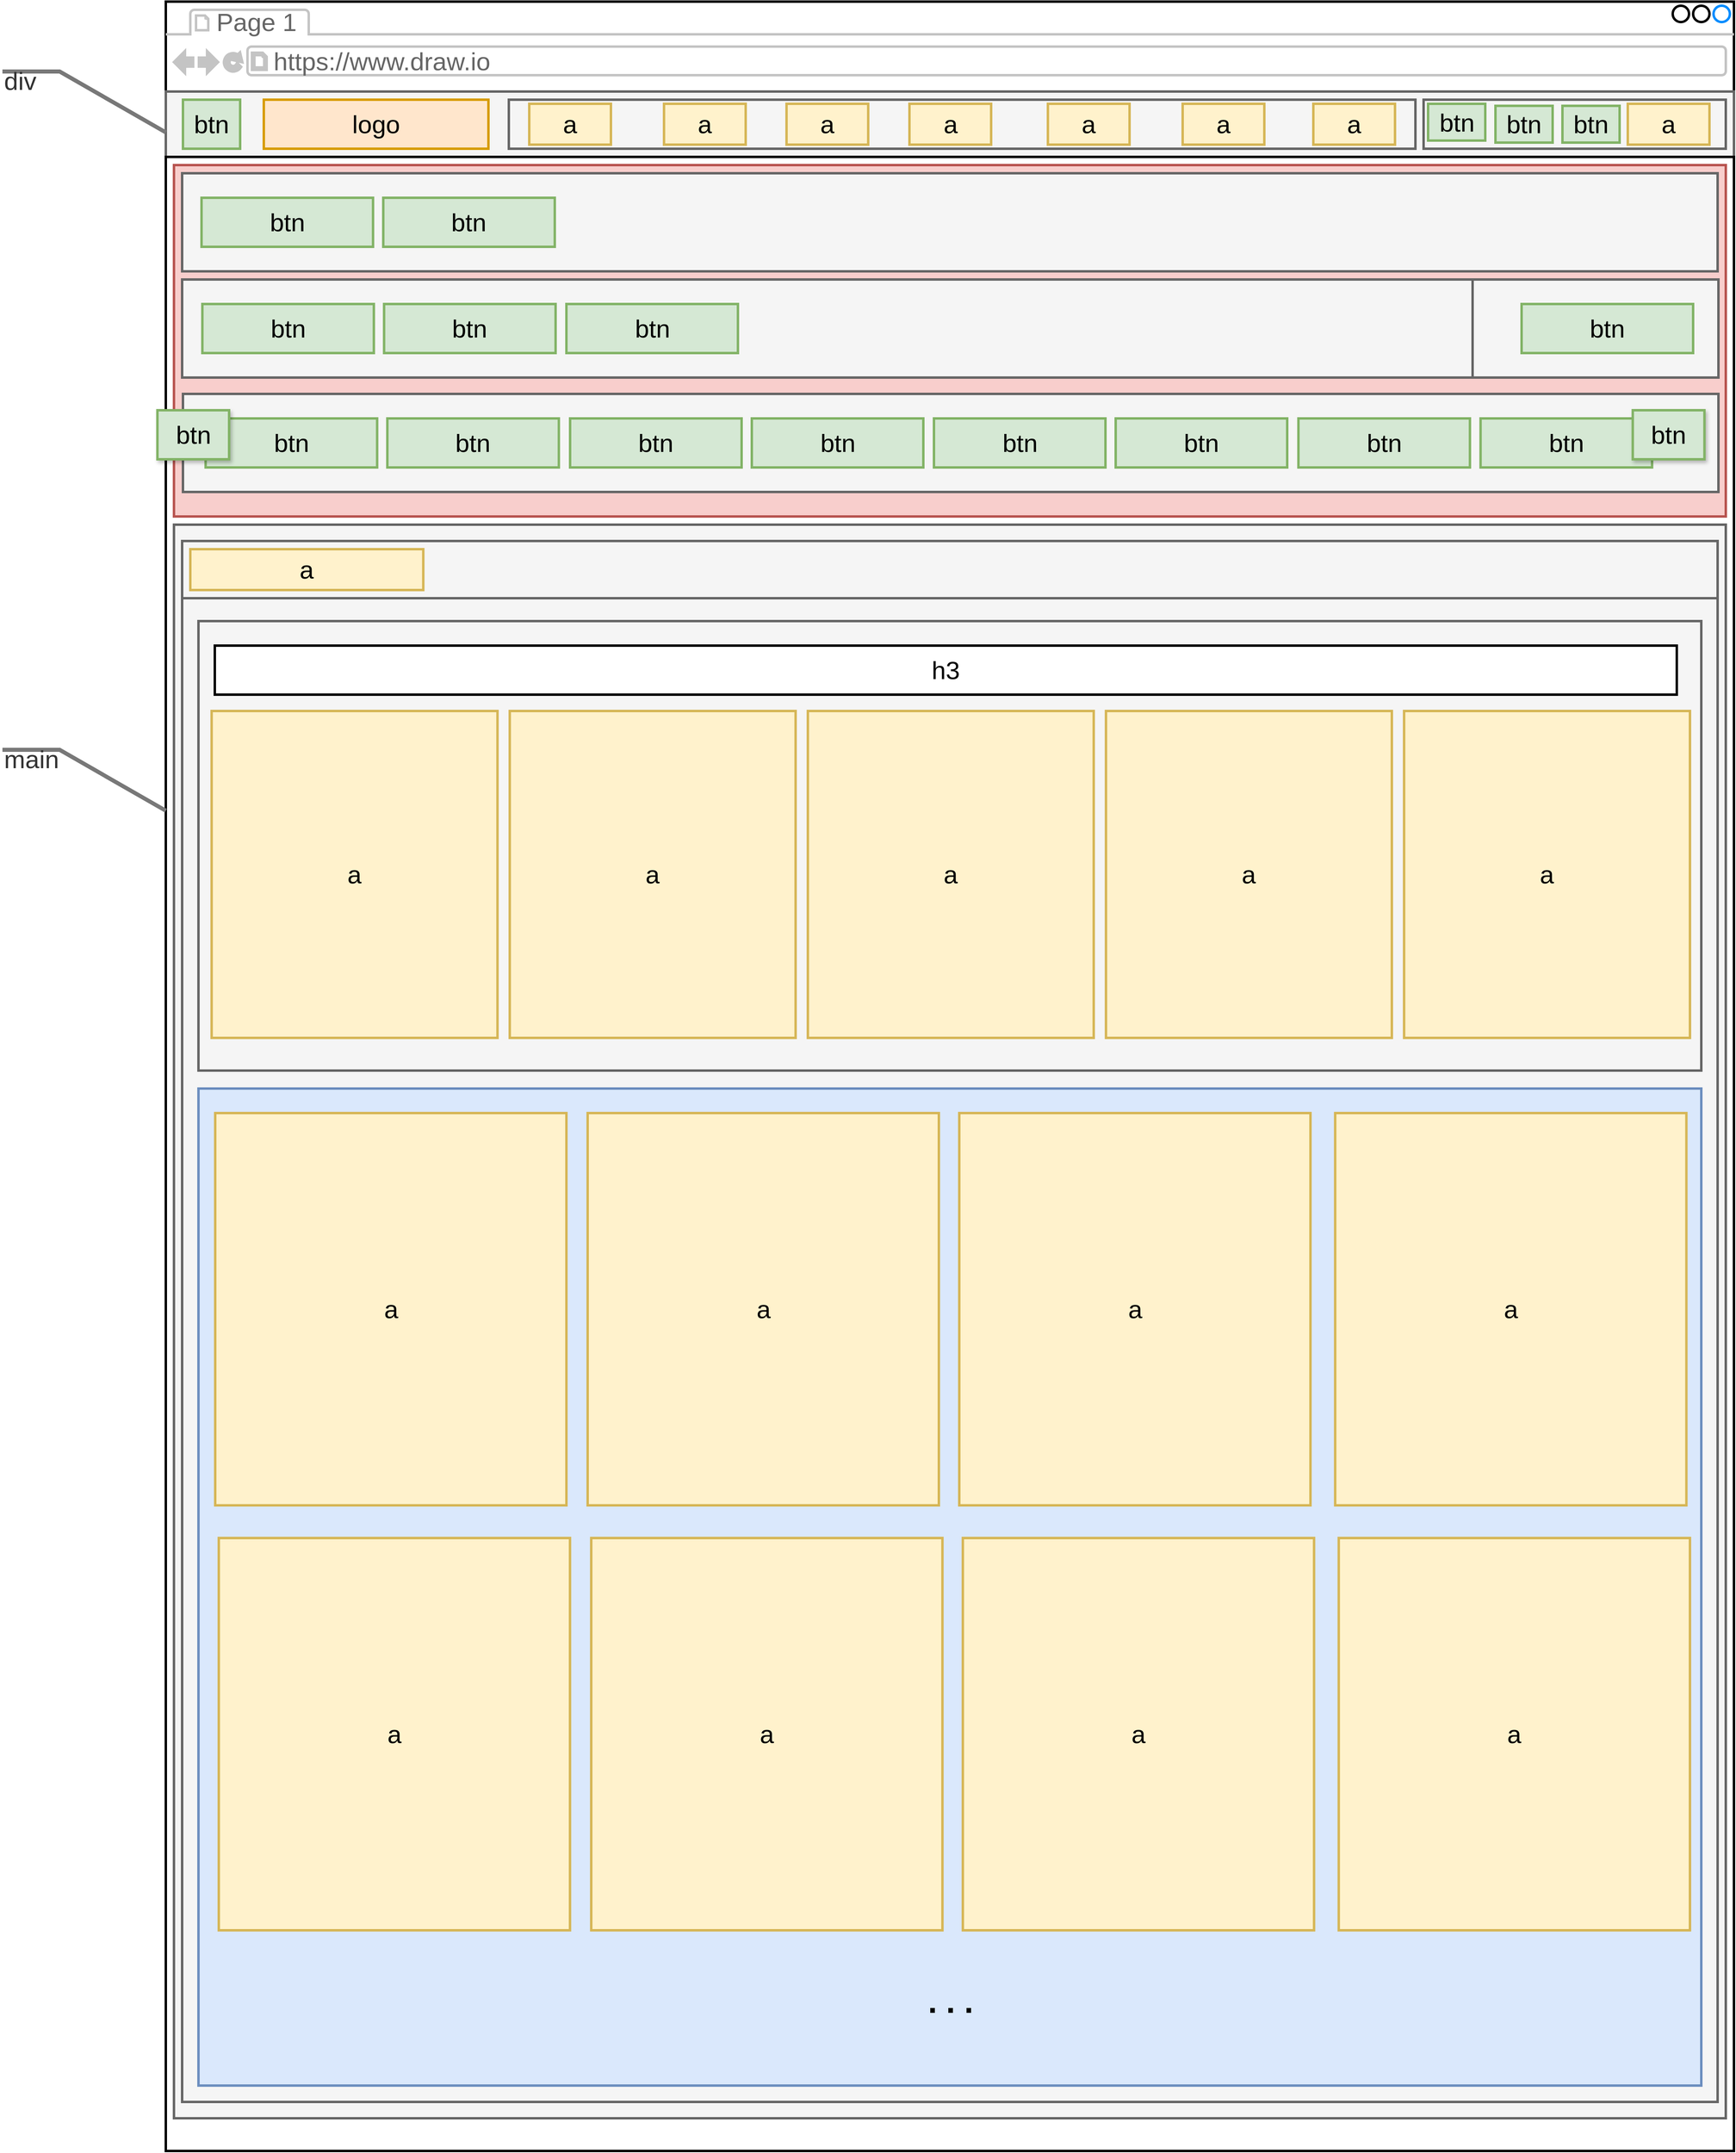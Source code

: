 <mxfile version="21.1.2" type="device">
  <diagram name="Page-1" id="03018318-947c-dd8e-b7a3-06fadd420f32">
    <mxGraphModel dx="5420" dy="3157" grid="1" gridSize="10" guides="1" tooltips="1" connect="1" arrows="1" fold="1" page="1" pageScale="1" pageWidth="1920" pageHeight="1200" background="none" math="0" shadow="0">
      <root>
        <mxCell id="0" />
        <mxCell id="1" parent="0" />
        <mxCell id="IyQjWxYwGwcPTdUjTPlc-4" value="" style="strokeWidth=3;shadow=0;dashed=0;align=center;html=1;shape=mxgraph.mockup.containers.browserWindow;rSize=0;strokeColor=default;strokeColor2=#008cff;strokeColor3=#c4c4c4;mainText=,;recursiveResize=0;fillColor=default;rounded=0;fontSize=31;" vertex="1" parent="1">
          <mxGeometry width="1920" height="110" as="geometry" />
        </mxCell>
        <mxCell id="IyQjWxYwGwcPTdUjTPlc-5" value="Page 1" style="strokeWidth=1;shadow=0;dashed=0;align=center;html=1;shape=mxgraph.mockup.containers.anchor;fontSize=31;fontColor=#666666;align=left;whiteSpace=wrap;" vertex="1" parent="IyQjWxYwGwcPTdUjTPlc-4">
          <mxGeometry x="60" y="12" width="110" height="26" as="geometry" />
        </mxCell>
        <mxCell id="IyQjWxYwGwcPTdUjTPlc-6" value="https://www.draw.io" style="strokeWidth=1;shadow=0;dashed=0;align=center;html=1;shape=mxgraph.mockup.containers.anchor;rSize=0;fontSize=31;fontColor=#666666;align=left;" vertex="1" parent="IyQjWxYwGwcPTdUjTPlc-4">
          <mxGeometry x="130" y="60" width="250" height="26" as="geometry" />
        </mxCell>
        <mxCell id="IyQjWxYwGwcPTdUjTPlc-7" value="" style="rounded=0;whiteSpace=wrap;html=1;fillColor=#f5f5f5;strokeWidth=3;align=left;strokeColor=#666666;fontColor=#333333;fontSize=31;" vertex="1" parent="1">
          <mxGeometry y="110" width="1920" height="80" as="geometry" />
        </mxCell>
        <mxCell id="IyQjWxYwGwcPTdUjTPlc-8" value="&lt;p style=&quot;line-height: 120%; font-size: 31px;&quot;&gt;&lt;br style=&quot;font-size: 31px;&quot;&gt;&lt;/p&gt;" style="rounded=0;whiteSpace=wrap;html=1;fillColor=none;strokeWidth=3;align=left;fontSize=31;" vertex="1" parent="1">
          <mxGeometry y="190" width="1920" height="2440" as="geometry" />
        </mxCell>
        <mxCell id="IyQjWxYwGwcPTdUjTPlc-17" value="" style="rounded=0;whiteSpace=wrap;html=1;strokeWidth=3;fontFamily=Helvetica;fontSize=31;glass=0;shadow=0;fillColor=#f8cecc;strokeColor=#b85450;" vertex="1" parent="1">
          <mxGeometry x="10" y="200" width="1900" height="430" as="geometry" />
        </mxCell>
        <mxCell id="IyQjWxYwGwcPTdUjTPlc-18" value="" style="rounded=0;whiteSpace=wrap;html=1;strokeWidth=3;fontFamily=Helvetica;fontSize=31;glass=0;shadow=0;fillColor=#f5f5f5;fontColor=#333333;strokeColor=#666666;" vertex="1" parent="1">
          <mxGeometry x="10" y="640" width="1900" height="1950" as="geometry" />
        </mxCell>
        <mxCell id="IyQjWxYwGwcPTdUjTPlc-29" value="h1" style="rounded=0;whiteSpace=wrap;html=1;strokeWidth=3;fontFamily=Helvetica;fontSize=31;glass=0;shadow=0;" vertex="1" parent="1">
          <mxGeometry x="509.13" y="1038" width="950" height="80" as="geometry" />
        </mxCell>
        <mxCell id="IyQjWxYwGwcPTdUjTPlc-88" value="" style="rounded=0;whiteSpace=wrap;html=1;strokeWidth=3;fontFamily=Helvetica;fontSize=31;glass=0;shadow=0;fillColor=#f5f5f5;fontColor=#333333;strokeColor=#666666;" vertex="1" parent="1">
          <mxGeometry x="420" y="120" width="1110" height="60" as="geometry" />
        </mxCell>
        <mxCell id="IyQjWxYwGwcPTdUjTPlc-102" value="&lt;font style=&quot;font-size: 31px;&quot;&gt;a&lt;/font&gt;" style="rounded=0;whiteSpace=wrap;html=1;strokeWidth=3;fontFamily=Helvetica;fontSize=31;glass=0;shadow=0;fillColor=#fff2cc;strokeColor=#d6b656;" vertex="1" parent="1">
          <mxGeometry x="445" y="125" width="100" height="50" as="geometry" />
        </mxCell>
        <mxCell id="IyQjWxYwGwcPTdUjTPlc-104" value="a" style="rounded=0;whiteSpace=wrap;html=1;strokeWidth=3;fontFamily=Helvetica;fontSize=31;glass=0;shadow=0;fillColor=#fff2cc;strokeColor=#d6b656;" vertex="1" parent="1">
          <mxGeometry x="610" y="125" width="100" height="50" as="geometry" />
        </mxCell>
        <mxCell id="IyQjWxYwGwcPTdUjTPlc-105" value="a" style="rounded=0;whiteSpace=wrap;html=1;strokeWidth=3;fontFamily=Helvetica;fontSize=31;glass=0;shadow=0;fillColor=#fff2cc;strokeColor=#d6b656;" vertex="1" parent="1">
          <mxGeometry x="760" y="125" width="100" height="50" as="geometry" />
        </mxCell>
        <mxCell id="IyQjWxYwGwcPTdUjTPlc-106" value="a" style="rounded=0;whiteSpace=wrap;html=1;strokeWidth=3;fontFamily=Helvetica;fontSize=31;glass=0;shadow=0;fillColor=#fff2cc;strokeColor=#d6b656;" vertex="1" parent="1">
          <mxGeometry x="910.5" y="125" width="100" height="50" as="geometry" />
        </mxCell>
        <mxCell id="IyQjWxYwGwcPTdUjTPlc-107" value="a" style="rounded=0;whiteSpace=wrap;html=1;strokeWidth=3;fontFamily=Helvetica;fontSize=31;glass=0;shadow=0;fillColor=#fff2cc;strokeColor=#d6b656;" vertex="1" parent="1">
          <mxGeometry x="1080" y="125" width="100" height="50" as="geometry" />
        </mxCell>
        <mxCell id="IyQjWxYwGwcPTdUjTPlc-108" value="a" style="rounded=0;whiteSpace=wrap;html=1;strokeWidth=3;fontFamily=Helvetica;fontSize=31;glass=0;shadow=0;fillColor=#fff2cc;strokeColor=#d6b656;" vertex="1" parent="1">
          <mxGeometry x="1405" y="125" width="100" height="50" as="geometry" />
        </mxCell>
        <mxCell id="IyQjWxYwGwcPTdUjTPlc-109" value="a" style="rounded=0;whiteSpace=wrap;html=1;strokeWidth=3;fontFamily=Helvetica;fontSize=31;glass=0;shadow=0;fillColor=#fff2cc;strokeColor=#d6b656;" vertex="1" parent="1">
          <mxGeometry x="1245" y="125" width="100" height="50" as="geometry" />
        </mxCell>
        <mxCell id="IyQjWxYwGwcPTdUjTPlc-111" value="" style="rounded=0;whiteSpace=wrap;html=1;strokeWidth=3;fontFamily=Helvetica;fontSize=31;glass=0;shadow=0;fillColor=#f5f5f5;fontColor=#333333;strokeColor=#666666;" vertex="1" parent="1">
          <mxGeometry x="1540" y="120" width="370" height="60" as="geometry" />
        </mxCell>
        <mxCell id="IyQjWxYwGwcPTdUjTPlc-139" value="&lt;p style=&quot;line-height: 0%; font-size: 31px;&quot;&gt;&lt;span style=&quot;font-size: 31px;&quot;&gt;div&lt;/span&gt;&lt;/p&gt;&lt;p style=&quot;line-height: 0%; font-size: 31px;&quot;&gt;&lt;span style=&quot;font-size: 31px;&quot;&gt;&lt;br style=&quot;font-size: 31px;&quot;&gt;&lt;/span&gt;&lt;/p&gt;&lt;p style=&quot;line-height: 0%; font-size: 31px;&quot;&gt;&lt;span style=&quot;font-size: 31px;&quot;&gt;&lt;br style=&quot;font-size: 31px;&quot;&gt;&lt;/span&gt;&lt;/p&gt;&lt;p style=&quot;line-height: 0%; font-size: 31px;&quot;&gt;&lt;span style=&quot;font-size: 31px;&quot;&gt;&lt;br style=&quot;font-size: 31px;&quot;&gt;&lt;/span&gt;&lt;/p&gt;&lt;p style=&quot;line-height: 0%; font-size: 31px;&quot;&gt;&lt;span style=&quot;font-size: 31px;&quot;&gt;&lt;br style=&quot;font-size: 31px;&quot;&gt;&lt;/span&gt;&lt;/p&gt;&lt;p style=&quot;line-height: 0%; font-size: 31px;&quot;&gt;&lt;span style=&quot;font-size: 31px;&quot;&gt;&lt;br style=&quot;font-size: 31px;&quot;&gt;&lt;/span&gt;&lt;/p&gt;" style="strokeWidth=5;shadow=0;dashed=0;align=center;html=1;shape=mxgraph.mockup.text.callout;linkText=;textSize=17;textColor=#666666;callDir=NW;callStyle=line;fontSize=31;fontColor=#333333;align=left;verticalAlign=top;strokeColor=#787878;rounded=0;fontFamily=Helvetica;fillColor=#f5f5f5;" vertex="1" parent="1">
          <mxGeometry x="-200" y="60" width="200" height="100" as="geometry" />
        </mxCell>
        <mxCell id="IyQjWxYwGwcPTdUjTPlc-149" value="logo" style="rounded=0;whiteSpace=wrap;html=1;strokeWidth=3;fontFamily=Helvetica;fontSize=31;glass=0;shadow=0;fillColor=#ffe6cc;strokeColor=#d79b00;" vertex="1" parent="1">
          <mxGeometry x="120" y="120" width="275" height="60" as="geometry" />
        </mxCell>
        <mxCell id="IyQjWxYwGwcPTdUjTPlc-195" value="btn" style="rounded=0;whiteSpace=wrap;html=1;strokeWidth=3;fontFamily=Helvetica;fontSize=31;glass=0;shadow=0;fillColor=#d5e8d4;strokeColor=#82b366;" vertex="1" parent="1">
          <mxGeometry x="1545.5" y="125" width="70" height="45" as="geometry" />
        </mxCell>
        <mxCell id="IyQjWxYwGwcPTdUjTPlc-196" value="btn" style="rounded=0;whiteSpace=wrap;html=1;strokeWidth=3;fontFamily=Helvetica;fontSize=31;glass=0;shadow=0;fillColor=#d5e8d4;strokeColor=#82b366;" vertex="1" parent="1">
          <mxGeometry x="1628" y="127.5" width="70" height="45" as="geometry" />
        </mxCell>
        <mxCell id="IyQjWxYwGwcPTdUjTPlc-197" value="btn" style="rounded=0;whiteSpace=wrap;html=1;strokeWidth=3;fontFamily=Helvetica;fontSize=31;glass=0;shadow=0;fillColor=#d5e8d4;strokeColor=#82b366;" vertex="1" parent="1">
          <mxGeometry x="1710" y="127.5" width="70" height="45" as="geometry" />
        </mxCell>
        <mxCell id="IyQjWxYwGwcPTdUjTPlc-198" value="a" style="rounded=0;whiteSpace=wrap;html=1;strokeWidth=3;fontFamily=Helvetica;fontSize=31;glass=0;shadow=0;fillColor=#fff2cc;strokeColor=#d6b656;" vertex="1" parent="1">
          <mxGeometry x="1790" y="125" width="100" height="50" as="geometry" />
        </mxCell>
        <mxCell id="IyQjWxYwGwcPTdUjTPlc-199" value="btn" style="rounded=0;whiteSpace=wrap;html=1;strokeWidth=3;fontFamily=Helvetica;fontSize=31;glass=0;shadow=0;fillColor=#d5e8d4;strokeColor=#82b366;" vertex="1" parent="1">
          <mxGeometry x="21" y="120" width="70" height="60" as="geometry" />
        </mxCell>
        <mxCell id="IyQjWxYwGwcPTdUjTPlc-214" value="" style="rounded=0;whiteSpace=wrap;html=1;strokeWidth=3;fontFamily=Helvetica;fontSize=31;glass=0;shadow=0;fillColor=#f5f5f5;strokeColor=#666666;fontColor=#333333;" vertex="1" parent="1">
          <mxGeometry x="20" y="660" width="1880" height="1910" as="geometry" />
        </mxCell>
        <mxCell id="IyQjWxYwGwcPTdUjTPlc-235" value="" style="rounded=0;whiteSpace=wrap;html=1;strokeWidth=3;fontFamily=Helvetica;fontSize=31;glass=0;shadow=0;fillColor=#f5f5f5;strokeColor=#666666;fontColor=#333333;" vertex="1" parent="1">
          <mxGeometry x="20" y="210" width="1880" height="120" as="geometry" />
        </mxCell>
        <mxCell id="IyQjWxYwGwcPTdUjTPlc-236" value="btn" style="rounded=0;whiteSpace=wrap;html=1;strokeWidth=3;fontFamily=Helvetica;fontSize=31;glass=0;shadow=0;fillColor=#d5e8d4;strokeColor=#82b366;" vertex="1" parent="1">
          <mxGeometry x="43.75" y="240" width="210" height="60" as="geometry" />
        </mxCell>
        <mxCell id="IyQjWxYwGwcPTdUjTPlc-237" value="btn" style="rounded=0;whiteSpace=wrap;html=1;strokeWidth=3;fontFamily=Helvetica;fontSize=31;glass=0;shadow=0;fillColor=#d5e8d4;strokeColor=#82b366;" vertex="1" parent="1">
          <mxGeometry x="266.25" y="240" width="210" height="60" as="geometry" />
        </mxCell>
        <mxCell id="IyQjWxYwGwcPTdUjTPlc-240" value="" style="rounded=0;whiteSpace=wrap;html=1;strokeWidth=3;fontFamily=Helvetica;fontSize=31;glass=0;shadow=0;fillColor=#f5f5f5;strokeColor=#666666;fontColor=#333333;" vertex="1" parent="1">
          <mxGeometry x="21" y="340" width="1880" height="120" as="geometry" />
        </mxCell>
        <mxCell id="IyQjWxYwGwcPTdUjTPlc-251" value="" style="rounded=0;whiteSpace=wrap;html=1;strokeWidth=3;fontFamily=Helvetica;fontSize=31;glass=0;shadow=0;fillColor=#f5f5f5;strokeColor=#666666;fontColor=#333333;" vertex="1" parent="1">
          <mxGeometry x="21" y="480" width="1880" height="120" as="geometry" />
        </mxCell>
        <mxCell id="IyQjWxYwGwcPTdUjTPlc-252" value="btn" style="rounded=0;whiteSpace=wrap;html=1;strokeWidth=3;fontFamily=Helvetica;fontSize=31;glass=0;shadow=0;fillColor=#d5e8d4;strokeColor=#82b366;" vertex="1" parent="1">
          <mxGeometry x="48.75" y="510" width="210" height="60" as="geometry" />
        </mxCell>
        <mxCell id="IyQjWxYwGwcPTdUjTPlc-253" value="btn" style="rounded=0;whiteSpace=wrap;html=1;strokeWidth=3;fontFamily=Helvetica;fontSize=31;glass=0;shadow=0;fillColor=#d5e8d4;strokeColor=#82b366;" vertex="1" parent="1">
          <mxGeometry x="271.25" y="510" width="210" height="60" as="geometry" />
        </mxCell>
        <mxCell id="IyQjWxYwGwcPTdUjTPlc-254" value="btn" style="rounded=0;whiteSpace=wrap;html=1;strokeWidth=3;fontFamily=Helvetica;fontSize=31;glass=0;shadow=0;fillColor=#d5e8d4;strokeColor=#82b366;" vertex="1" parent="1">
          <mxGeometry x="495" y="510" width="210" height="60" as="geometry" />
        </mxCell>
        <mxCell id="IyQjWxYwGwcPTdUjTPlc-255" value="btn" style="rounded=0;whiteSpace=wrap;html=1;strokeWidth=3;fontFamily=Helvetica;fontSize=31;glass=0;shadow=0;fillColor=#d5e8d4;strokeColor=#82b366;" vertex="1" parent="1">
          <mxGeometry x="717.5" y="510" width="210" height="60" as="geometry" />
        </mxCell>
        <mxCell id="IyQjWxYwGwcPTdUjTPlc-256" value="btn" style="rounded=0;whiteSpace=wrap;html=1;strokeWidth=3;fontFamily=Helvetica;fontSize=31;glass=0;shadow=0;fillColor=#d5e8d4;strokeColor=#82b366;" vertex="1" parent="1">
          <mxGeometry x="940.5" y="510" width="210" height="60" as="geometry" />
        </mxCell>
        <mxCell id="IyQjWxYwGwcPTdUjTPlc-257" value="btn" style="rounded=0;whiteSpace=wrap;html=1;strokeWidth=3;fontFamily=Helvetica;fontSize=31;glass=0;shadow=0;fillColor=#d5e8d4;strokeColor=#82b366;" vertex="1" parent="1">
          <mxGeometry x="1163" y="510" width="210" height="60" as="geometry" />
        </mxCell>
        <mxCell id="IyQjWxYwGwcPTdUjTPlc-258" value="btn" style="rounded=0;whiteSpace=wrap;html=1;strokeWidth=3;fontFamily=Helvetica;fontSize=31;glass=0;shadow=0;fillColor=#d5e8d4;strokeColor=#82b366;" vertex="1" parent="1">
          <mxGeometry x="1386.75" y="510" width="210" height="60" as="geometry" />
        </mxCell>
        <mxCell id="IyQjWxYwGwcPTdUjTPlc-259" value="btn" style="rounded=0;whiteSpace=wrap;html=1;strokeWidth=3;fontFamily=Helvetica;fontSize=31;glass=0;shadow=0;fillColor=#d5e8d4;strokeColor=#82b366;" vertex="1" parent="1">
          <mxGeometry x="1609.75" y="510" width="210" height="60" as="geometry" />
        </mxCell>
        <mxCell id="IyQjWxYwGwcPTdUjTPlc-260" value="btn" style="rounded=0;whiteSpace=wrap;html=1;strokeWidth=3;fontFamily=Helvetica;fontSize=31;glass=0;shadow=1;fillColor=#d5e8d4;strokeColor=#82b366;" vertex="1" parent="1">
          <mxGeometry x="1796.12" y="500" width="87.75" height="60" as="geometry" />
        </mxCell>
        <mxCell id="IyQjWxYwGwcPTdUjTPlc-261" value="btn" style="rounded=0;whiteSpace=wrap;html=1;strokeWidth=3;fontFamily=Helvetica;fontSize=31;glass=0;shadow=1;fillColor=#d5e8d4;strokeColor=#82b366;" vertex="1" parent="1">
          <mxGeometry x="-10.25" y="500" width="87.75" height="60" as="geometry" />
        </mxCell>
        <mxCell id="IyQjWxYwGwcPTdUjTPlc-264" value="&lt;p style=&quot;line-height: 0%; font-size: 31px;&quot;&gt;main&lt;/p&gt;" style="strokeWidth=5;shadow=0;dashed=0;align=center;html=1;shape=mxgraph.mockup.text.callout;linkText=;textSize=17;textColor=#666666;callDir=NW;callStyle=line;fontSize=31;fontColor=#333333;align=left;verticalAlign=top;strokeColor=#787878;rounded=0;fontFamily=Helvetica;fillColor=#f5f5f5;" vertex="1" parent="1">
          <mxGeometry x="-200" y="890" width="200" height="100" as="geometry" />
        </mxCell>
        <mxCell id="IyQjWxYwGwcPTdUjTPlc-266" value="" style="rounded=0;whiteSpace=wrap;html=1;strokeWidth=3;fontFamily=Helvetica;fontSize=31;glass=0;shadow=0;fillColor=#f5f5f5;strokeColor=#666666;fontColor=#333333;" vertex="1" parent="1">
          <mxGeometry x="40" y="758" width="1840" height="550" as="geometry" />
        </mxCell>
        <mxCell id="IyQjWxYwGwcPTdUjTPlc-267" value="a" style="rounded=0;whiteSpace=wrap;html=1;strokeWidth=3;fontFamily=Helvetica;fontSize=31;glass=0;shadow=0;fillColor=#fff2cc;strokeColor=#d6b656;" vertex="1" parent="1">
          <mxGeometry x="56.13" y="868" width="350" height="400" as="geometry" />
        </mxCell>
        <mxCell id="IyQjWxYwGwcPTdUjTPlc-272" value="a" style="rounded=0;whiteSpace=wrap;html=1;strokeWidth=3;fontFamily=Helvetica;fontSize=31;glass=0;shadow=0;fillColor=#fff2cc;strokeColor=#d6b656;" vertex="1" parent="1">
          <mxGeometry x="1516.13" y="868" width="350" height="400" as="geometry" />
        </mxCell>
        <mxCell id="IyQjWxYwGwcPTdUjTPlc-273" value="a" style="rounded=0;whiteSpace=wrap;html=1;strokeWidth=3;fontFamily=Helvetica;fontSize=31;glass=0;shadow=0;fillColor=#fff2cc;strokeColor=#d6b656;" vertex="1" parent="1">
          <mxGeometry x="786.13" y="868" width="350" height="400" as="geometry" />
        </mxCell>
        <mxCell id="IyQjWxYwGwcPTdUjTPlc-274" value="a" style="rounded=0;whiteSpace=wrap;html=1;strokeWidth=3;fontFamily=Helvetica;fontSize=31;glass=0;shadow=0;fillColor=#fff2cc;strokeColor=#d6b656;" vertex="1" parent="1">
          <mxGeometry x="1151.13" y="868" width="350" height="400" as="geometry" />
        </mxCell>
        <mxCell id="IyQjWxYwGwcPTdUjTPlc-275" value="a" style="rounded=0;whiteSpace=wrap;html=1;strokeWidth=3;fontFamily=Helvetica;fontSize=31;glass=0;shadow=0;fillColor=#fff2cc;strokeColor=#d6b656;" vertex="1" parent="1">
          <mxGeometry x="421.13" y="868" width="350" height="400" as="geometry" />
        </mxCell>
        <mxCell id="IyQjWxYwGwcPTdUjTPlc-276" value="" style="rounded=0;whiteSpace=wrap;html=1;strokeWidth=3;fontFamily=Helvetica;fontSize=31;glass=0;shadow=0;fillColor=#dae8fc;strokeColor=#6c8ebf;" vertex="1" parent="1">
          <mxGeometry x="40" y="1330" width="1840" height="1220" as="geometry" />
        </mxCell>
        <mxCell id="IyQjWxYwGwcPTdUjTPlc-277" value="" style="rounded=0;whiteSpace=wrap;html=1;strokeWidth=3;fontFamily=Helvetica;fontSize=31;glass=0;shadow=0;fillColor=#f5f5f5;strokeColor=#666666;fontColor=#333333;" vertex="1" parent="1">
          <mxGeometry x="20" y="660" width="1880" height="70" as="geometry" />
        </mxCell>
        <mxCell id="IyQjWxYwGwcPTdUjTPlc-278" value="a" style="rounded=0;whiteSpace=wrap;html=1;strokeWidth=3;fontFamily=Helvetica;fontSize=31;glass=0;shadow=0;fillColor=#fff2cc;strokeColor=#d6b656;" vertex="1" parent="1">
          <mxGeometry x="30" y="670" width="285.25" height="50" as="geometry" />
        </mxCell>
        <mxCell id="IyQjWxYwGwcPTdUjTPlc-279" value="h3" style="rounded=0;whiteSpace=wrap;html=1;strokeWidth=3;fontFamily=Helvetica;fontSize=31;glass=0;shadow=0;" vertex="1" parent="1">
          <mxGeometry x="60" y="788" width="1790" height="60" as="geometry" />
        </mxCell>
        <mxCell id="IyQjWxYwGwcPTdUjTPlc-284" value="&lt;b&gt;&lt;font style=&quot;font-size: 40px;&quot;&gt;. . .&lt;/font&gt;&lt;/b&gt;" style="text;html=1;strokeColor=none;fillColor=none;align=center;verticalAlign=middle;whiteSpace=wrap;rounded=0;fontSize=30;fontFamily=Helvetica;fontColor=default;" vertex="1" parent="1">
          <mxGeometry x="931.13" y="2431" width="60" height="30" as="geometry" />
        </mxCell>
        <mxCell id="IyQjWxYwGwcPTdUjTPlc-286" value="a" style="rounded=0;whiteSpace=wrap;html=1;strokeWidth=3;fontFamily=Helvetica;fontSize=31;glass=0;shadow=0;fillColor=#fff2cc;strokeColor=#d6b656;" vertex="1" parent="1">
          <mxGeometry x="60.5" y="1360" width="430" height="480" as="geometry" />
        </mxCell>
        <mxCell id="IyQjWxYwGwcPTdUjTPlc-289" value="a" style="rounded=0;whiteSpace=wrap;html=1;strokeWidth=3;fontFamily=Helvetica;fontSize=31;glass=0;shadow=0;fillColor=#fff2cc;strokeColor=#d6b656;" vertex="1" parent="1">
          <mxGeometry x="1431.75" y="1360" width="430" height="480" as="geometry" />
        </mxCell>
        <mxCell id="IyQjWxYwGwcPTdUjTPlc-290" value="a" style="rounded=0;whiteSpace=wrap;html=1;strokeWidth=3;fontFamily=Helvetica;fontSize=31;glass=0;shadow=0;fillColor=#fff2cc;strokeColor=#d6b656;" vertex="1" parent="1">
          <mxGeometry x="516.5" y="1360" width="430" height="480" as="geometry" />
        </mxCell>
        <mxCell id="IyQjWxYwGwcPTdUjTPlc-291" value="a" style="rounded=0;whiteSpace=wrap;html=1;strokeWidth=3;fontFamily=Helvetica;fontSize=31;glass=0;shadow=0;fillColor=#fff2cc;strokeColor=#d6b656;" vertex="1" parent="1">
          <mxGeometry x="971.5" y="1360" width="430" height="480" as="geometry" />
        </mxCell>
        <mxCell id="IyQjWxYwGwcPTdUjTPlc-292" value="a" style="rounded=0;whiteSpace=wrap;html=1;strokeWidth=3;fontFamily=Helvetica;fontSize=31;glass=0;shadow=0;fillColor=#fff2cc;strokeColor=#d6b656;" vertex="1" parent="1">
          <mxGeometry x="64.88" y="1880" width="430" height="480" as="geometry" />
        </mxCell>
        <mxCell id="IyQjWxYwGwcPTdUjTPlc-293" value="a" style="rounded=0;whiteSpace=wrap;html=1;strokeWidth=3;fontFamily=Helvetica;fontSize=31;glass=0;shadow=0;fillColor=#fff2cc;strokeColor=#d6b656;" vertex="1" parent="1">
          <mxGeometry x="1436.13" y="1880" width="430" height="480" as="geometry" />
        </mxCell>
        <mxCell id="IyQjWxYwGwcPTdUjTPlc-294" value="a" style="rounded=0;whiteSpace=wrap;html=1;strokeWidth=3;fontFamily=Helvetica;fontSize=31;glass=0;shadow=0;fillColor=#fff2cc;strokeColor=#d6b656;" vertex="1" parent="1">
          <mxGeometry x="520.88" y="1880" width="430" height="480" as="geometry" />
        </mxCell>
        <mxCell id="IyQjWxYwGwcPTdUjTPlc-295" value="a" style="rounded=0;whiteSpace=wrap;html=1;strokeWidth=3;fontFamily=Helvetica;fontSize=31;glass=0;shadow=0;fillColor=#fff2cc;strokeColor=#d6b656;" vertex="1" parent="1">
          <mxGeometry x="975.88" y="1880" width="430" height="480" as="geometry" />
        </mxCell>
        <mxCell id="IyQjWxYwGwcPTdUjTPlc-298" value="btn" style="rounded=0;whiteSpace=wrap;html=1;strokeWidth=3;fontFamily=Helvetica;fontSize=31;glass=0;shadow=0;fillColor=#d5e8d4;strokeColor=#82b366;" vertex="1" parent="1">
          <mxGeometry x="1660" y="370" width="210" height="60" as="geometry" />
        </mxCell>
        <mxCell id="IyQjWxYwGwcPTdUjTPlc-299" value="" style="rounded=0;whiteSpace=wrap;html=1;strokeWidth=3;fontFamily=Helvetica;fontSize=31;glass=0;shadow=0;fillColor=#f5f5f5;strokeColor=#666666;fontColor=#333333;" vertex="1" parent="1">
          <mxGeometry x="20" y="340" width="1580" height="120" as="geometry" />
        </mxCell>
        <mxCell id="IyQjWxYwGwcPTdUjTPlc-300" value="btn" style="rounded=0;whiteSpace=wrap;html=1;strokeWidth=3;fontFamily=Helvetica;fontSize=31;glass=0;shadow=0;fillColor=#d5e8d4;strokeColor=#82b366;" vertex="1" parent="1">
          <mxGeometry x="44.75" y="370" width="210" height="60" as="geometry" />
        </mxCell>
        <mxCell id="IyQjWxYwGwcPTdUjTPlc-301" value="btn" style="rounded=0;whiteSpace=wrap;html=1;strokeWidth=3;fontFamily=Helvetica;fontSize=31;glass=0;shadow=0;fillColor=#d5e8d4;strokeColor=#82b366;" vertex="1" parent="1">
          <mxGeometry x="267.25" y="370" width="210" height="60" as="geometry" />
        </mxCell>
        <mxCell id="IyQjWxYwGwcPTdUjTPlc-302" value="btn" style="rounded=0;whiteSpace=wrap;html=1;strokeWidth=3;fontFamily=Helvetica;fontSize=31;glass=0;shadow=0;fillColor=#d5e8d4;strokeColor=#82b366;" vertex="1" parent="1">
          <mxGeometry x="490.5" y="370" width="210" height="60" as="geometry" />
        </mxCell>
      </root>
    </mxGraphModel>
  </diagram>
</mxfile>
